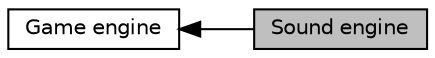 digraph "Sound engine"
{
  edge [fontname="Helvetica",fontsize="10",labelfontname="Helvetica",labelfontsize="10"];
  node [fontname="Helvetica",fontsize="10",shape=record];
  rankdir=LR;
  Node0 [label="Sound engine",height=0.2,width=0.4,color="black", fillcolor="grey75", style="filled", fontcolor="black"];
  Node1 [label="Game engine",height=0.2,width=0.4,color="black", fillcolor="white", style="filled",URL="$da/df4/group___game_engine.html"];
  Node1->Node0 [shape=plaintext, dir="back", style="solid"];
}
